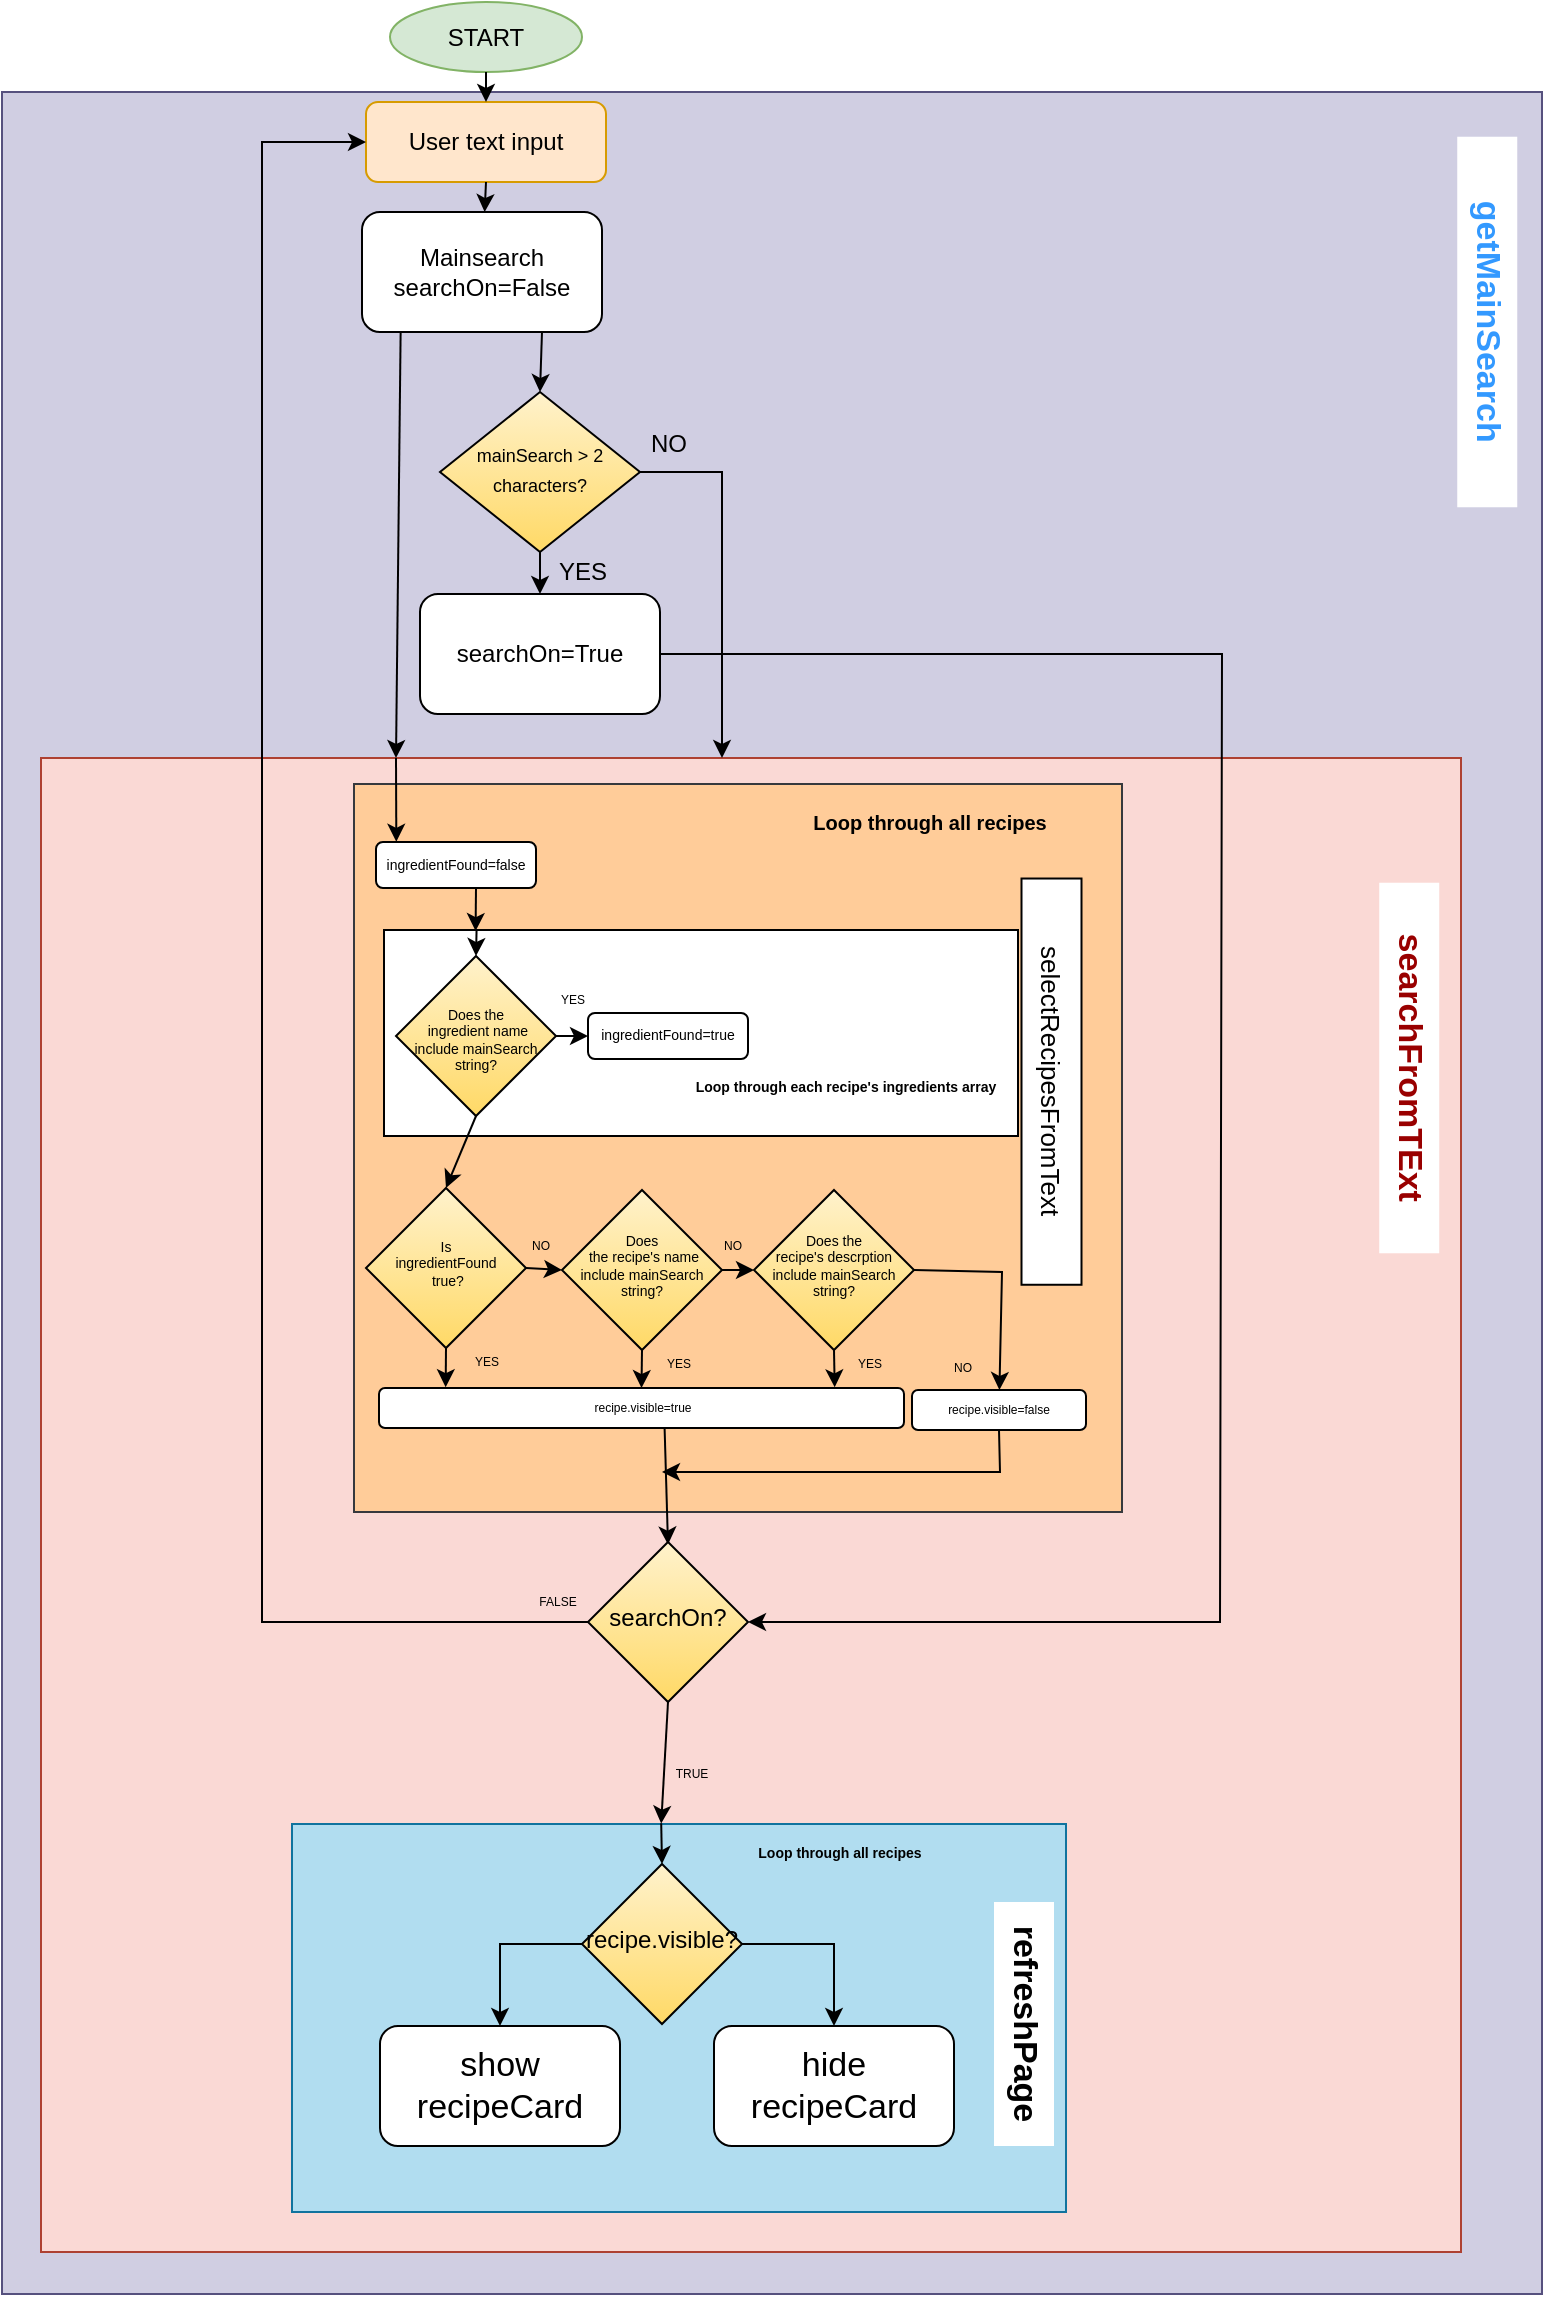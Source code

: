 <mxfile version="17.1.4" type="device"><diagram id="C5RBs43oDa-KdzZeNtuy" name="Page-1"><mxGraphModel dx="2844" dy="1448" grid="1" gridSize="10" guides="1" tooltips="1" connect="1" arrows="1" fold="1" page="1" pageScale="1" pageWidth="827" pageHeight="1169" math="0" shadow="0"><root><mxCell id="WIyWlLk6GJQsqaUBKTNV-0"/><mxCell id="WIyWlLk6GJQsqaUBKTNV-1" parent="WIyWlLk6GJQsqaUBKTNV-0"/><mxCell id="2Is5bw93-9DEajLe8vTx-72" value="" style="rounded=0;whiteSpace=wrap;html=1;fontSize=17;strokeWidth=1;fillColor=#d0cee2;strokeColor=#56517e;" vertex="1" parent="WIyWlLk6GJQsqaUBKTNV-1"><mxGeometry x="30" y="49" width="770" height="1101" as="geometry"/></mxCell><mxCell id="2Is5bw93-9DEajLe8vTx-77" value="" style="rounded=0;whiteSpace=wrap;html=1;labelBackgroundColor=none;labelBorderColor=none;fontSize=17;strokeColor=#ae4132;strokeWidth=1;fillColor=#fad9d5;" vertex="1" parent="WIyWlLk6GJQsqaUBKTNV-1"><mxGeometry x="49.5" y="382" width="710" height="747" as="geometry"/></mxCell><mxCell id="WIyWlLk6GJQsqaUBKTNV-3" value="User text input" style="rounded=1;whiteSpace=wrap;html=1;fontSize=12;glass=0;strokeWidth=1;shadow=0;fillColor=#ffe6cc;strokeColor=#d79b00;" parent="WIyWlLk6GJQsqaUBKTNV-1" vertex="1"><mxGeometry x="212" y="54" width="120" height="40" as="geometry"/></mxCell><mxCell id="WIyWlLk6GJQsqaUBKTNV-6" value="&lt;font style=&quot;font-size: 9px&quot;&gt;mainSearch &amp;gt; 2 characters?&lt;/font&gt;" style="rhombus;whiteSpace=wrap;html=1;shadow=0;fontFamily=Helvetica;fontSize=12;align=center;strokeWidth=1;spacing=6;spacingTop=-4;fillColor=#fff2cc;strokeColor=#000000;gradientColor=#ffd966;" parent="WIyWlLk6GJQsqaUBKTNV-1" vertex="1"><mxGeometry x="249" y="199" width="100" height="80" as="geometry"/></mxCell><mxCell id="df6YkYUTpLcPIa-ro-Xw-1" value="&lt;div&gt;START&lt;/div&gt;" style="ellipse;whiteSpace=wrap;html=1;fillColor=#d5e8d4;strokeColor=#82b366;" parent="WIyWlLk6GJQsqaUBKTNV-1" vertex="1"><mxGeometry x="224" y="4" width="96" height="35" as="geometry"/></mxCell><mxCell id="df6YkYUTpLcPIa-ro-Xw-10" value="" style="endArrow=classic;html=1;rounded=0;fontSize=9;endFill=1;exitX=0.161;exitY=0.993;exitDx=0;exitDy=0;exitPerimeter=0;entryX=0.25;entryY=0;entryDx=0;entryDy=0;" parent="WIyWlLk6GJQsqaUBKTNV-1" target="2Is5bw93-9DEajLe8vTx-77" edge="1" source="2Is5bw93-9DEajLe8vTx-0"><mxGeometry width="50" height="50" relative="1" as="geometry"><mxPoint x="239" y="409" as="sourcePoint"/><mxPoint x="232" y="419" as="targetPoint"/></mxGeometry></mxCell><mxCell id="2Is5bw93-9DEajLe8vTx-0" value="&lt;div&gt;Mainsearch&lt;/div&gt;&lt;div&gt;searchOn=False&lt;br&gt;&lt;/div&gt;" style="rounded=1;whiteSpace=wrap;html=1;" vertex="1" parent="WIyWlLk6GJQsqaUBKTNV-1"><mxGeometry x="210" y="109" width="120" height="60" as="geometry"/></mxCell><mxCell id="2Is5bw93-9DEajLe8vTx-1" value="" style="endArrow=classic;html=1;rounded=0;exitX=0.5;exitY=1;exitDx=0;exitDy=0;" edge="1" parent="WIyWlLk6GJQsqaUBKTNV-1" source="WIyWlLk6GJQsqaUBKTNV-3" target="2Is5bw93-9DEajLe8vTx-0"><mxGeometry width="50" height="50" relative="1" as="geometry"><mxPoint x="259" y="259" as="sourcePoint"/><mxPoint x="309" y="209" as="targetPoint"/></mxGeometry></mxCell><mxCell id="2Is5bw93-9DEajLe8vTx-2" value="" style="endArrow=classic;html=1;rounded=0;exitX=0.75;exitY=1;exitDx=0;exitDy=0;entryX=0.5;entryY=0;entryDx=0;entryDy=0;" edge="1" parent="WIyWlLk6GJQsqaUBKTNV-1" source="2Is5bw93-9DEajLe8vTx-0" target="WIyWlLk6GJQsqaUBKTNV-6"><mxGeometry width="50" height="50" relative="1" as="geometry"><mxPoint x="320.341" y="228" as="sourcePoint"/><mxPoint x="320.55" y="246.36" as="targetPoint"/></mxGeometry></mxCell><mxCell id="2Is5bw93-9DEajLe8vTx-3" value="" style="endArrow=classic;html=1;rounded=0;exitX=0.5;exitY=1;exitDx=0;exitDy=0;entryX=0.5;entryY=0;entryDx=0;entryDy=0;" edge="1" parent="WIyWlLk6GJQsqaUBKTNV-1" source="WIyWlLk6GJQsqaUBKTNV-6" target="2Is5bw93-9DEajLe8vTx-7"><mxGeometry width="50" height="50" relative="1" as="geometry"><mxPoint x="367" y="326" as="sourcePoint"/><mxPoint x="321" y="349" as="targetPoint"/></mxGeometry></mxCell><mxCell id="2Is5bw93-9DEajLe8vTx-4" value="YES" style="text;html=1;align=center;verticalAlign=middle;resizable=0;points=[];autosize=1;strokeColor=none;fillColor=none;" vertex="1" parent="WIyWlLk6GJQsqaUBKTNV-1"><mxGeometry x="300" y="279" width="40" height="20" as="geometry"/></mxCell><mxCell id="2Is5bw93-9DEajLe8vTx-7" value="&lt;div&gt;searchOn=True&lt;br&gt;&lt;/div&gt;" style="rounded=1;whiteSpace=wrap;html=1;" vertex="1" parent="WIyWlLk6GJQsqaUBKTNV-1"><mxGeometry x="239" y="300" width="120" height="60" as="geometry"/></mxCell><mxCell id="2Is5bw93-9DEajLe8vTx-10" value="NO" style="text;html=1;align=center;verticalAlign=middle;resizable=0;points=[];autosize=1;strokeColor=none;fillColor=none;" vertex="1" parent="WIyWlLk6GJQsqaUBKTNV-1"><mxGeometry x="348" y="215" width="30" height="20" as="geometry"/></mxCell><mxCell id="2Is5bw93-9DEajLe8vTx-11" value="" style="rounded=0;whiteSpace=wrap;html=1;fillColor=#ffcc99;strokeColor=#36393d;" vertex="1" parent="WIyWlLk6GJQsqaUBKTNV-1"><mxGeometry x="206" y="395" width="384" height="364" as="geometry"/></mxCell><mxCell id="2Is5bw93-9DEajLe8vTx-12" value="Loop through all recipes" style="text;html=1;strokeColor=none;fillColor=none;align=center;verticalAlign=middle;whiteSpace=wrap;rounded=0;strokeWidth=0;fontSize=10;fontStyle=1" vertex="1" parent="WIyWlLk6GJQsqaUBKTNV-1"><mxGeometry x="426" y="399" width="136" height="30" as="geometry"/></mxCell><mxCell id="2Is5bw93-9DEajLe8vTx-13" value="" style="rounded=0;whiteSpace=wrap;html=1;fontSize=7;strokeWidth=1;" vertex="1" parent="WIyWlLk6GJQsqaUBKTNV-1"><mxGeometry x="221" y="468" width="317" height="103" as="geometry"/></mxCell><mxCell id="2Is5bw93-9DEajLe8vTx-15" value="Loop through each recipe's ingredients array" style="text;html=1;strokeColor=none;fillColor=none;align=center;verticalAlign=middle;whiteSpace=wrap;rounded=0;strokeWidth=0;fontSize=7;fontStyle=1" vertex="1" parent="WIyWlLk6GJQsqaUBKTNV-1"><mxGeometry x="375" y="542" width="154" height="10" as="geometry"/></mxCell><mxCell id="2Is5bw93-9DEajLe8vTx-16" value="" style="endArrow=classic;html=1;rounded=0;fontSize=7;entryX=0.127;entryY=-0.005;entryDx=0;entryDy=0;entryPerimeter=0;exitX=0.25;exitY=0;exitDx=0;exitDy=0;" edge="1" parent="WIyWlLk6GJQsqaUBKTNV-1" source="2Is5bw93-9DEajLe8vTx-77" target="2Is5bw93-9DEajLe8vTx-17"><mxGeometry width="50" height="50" relative="1" as="geometry"><mxPoint x="232.04" y="480" as="sourcePoint"/><mxPoint x="235.2" y="499.58" as="targetPoint"/></mxGeometry></mxCell><mxCell id="2Is5bw93-9DEajLe8vTx-17" value="ingredientFound=false" style="rounded=1;whiteSpace=wrap;html=1;fontSize=7;strokeWidth=1;" vertex="1" parent="WIyWlLk6GJQsqaUBKTNV-1"><mxGeometry x="217" y="424" width="80" height="23" as="geometry"/></mxCell><mxCell id="2Is5bw93-9DEajLe8vTx-18" value="" style="endArrow=classic;html=1;rounded=0;fontSize=7;exitX=0.75;exitY=1;exitDx=0;exitDy=0;entryX=0.176;entryY=0.005;entryDx=0;entryDy=0;entryPerimeter=0;" edge="1" parent="WIyWlLk6GJQsqaUBKTNV-1"><mxGeometry width="50" height="50" relative="1" as="geometry"><mxPoint x="267" y="447.0" as="sourcePoint"/><mxPoint x="266.792" y="468.515" as="targetPoint"/></mxGeometry></mxCell><mxCell id="2Is5bw93-9DEajLe8vTx-19" value="" style="endArrow=classic;html=1;rounded=0;fontSize=7;entryX=0.5;entryY=0;entryDx=0;entryDy=0;exitX=0.146;exitY=0.001;exitDx=0;exitDy=0;exitPerimeter=0;" edge="1" parent="WIyWlLk6GJQsqaUBKTNV-1" source="2Is5bw93-9DEajLe8vTx-13" target="2Is5bw93-9DEajLe8vTx-21"><mxGeometry width="50" height="50" relative="1" as="geometry"><mxPoint x="283" y="537" as="sourcePoint"/><mxPoint x="283.12" y="553.885" as="targetPoint"/></mxGeometry></mxCell><mxCell id="2Is5bw93-9DEajLe8vTx-21" value="&lt;div style=&quot;font-size: 7px&quot;&gt;&lt;font style=&quot;font-size: 7px&quot;&gt;&lt;br&gt;&lt;/font&gt;&lt;/div&gt;&lt;div style=&quot;font-size: 7px&quot;&gt;&lt;font style=&quot;font-size: 7px&quot;&gt;Does the&lt;/font&gt;&lt;/div&gt;&lt;div style=&quot;font-size: 7px&quot;&gt;&lt;font style=&quot;font-size: 7px&quot;&gt;&amp;nbsp;ingredient name include mainSearch&lt;/font&gt;&lt;/div&gt;&lt;div style=&quot;font-size: 7px&quot;&gt;&lt;font style=&quot;font-size: 7px&quot;&gt;string?&lt;br&gt;&lt;/font&gt;&lt;/div&gt;" style="rhombus;whiteSpace=wrap;html=1;fontSize=12;strokeWidth=1;gradientColor=#ffd966;fillColor=#fff2cc;strokeColor=#000000;shadow=0;spacing=6;spacingTop=-4;" vertex="1" parent="WIyWlLk6GJQsqaUBKTNV-1"><mxGeometry x="227" y="481" width="80" height="80" as="geometry"/></mxCell><mxCell id="2Is5bw93-9DEajLe8vTx-22" value="ingredientFound=true" style="rounded=1;whiteSpace=wrap;html=1;fontSize=7;strokeWidth=1;" vertex="1" parent="WIyWlLk6GJQsqaUBKTNV-1"><mxGeometry x="323" y="509.5" width="80" height="23" as="geometry"/></mxCell><mxCell id="2Is5bw93-9DEajLe8vTx-23" value="" style="endArrow=classic;html=1;rounded=0;fontSize=6;entryX=0;entryY=0.5;entryDx=0;entryDy=0;exitX=1;exitY=0.5;exitDx=0;exitDy=0;" edge="1" parent="WIyWlLk6GJQsqaUBKTNV-1" source="2Is5bw93-9DEajLe8vTx-21" target="2Is5bw93-9DEajLe8vTx-22"><mxGeometry width="50" height="50" relative="1" as="geometry"><mxPoint x="279" y="640" as="sourcePoint"/><mxPoint x="329" y="590" as="targetPoint"/></mxGeometry></mxCell><mxCell id="2Is5bw93-9DEajLe8vTx-24" value="YES" style="text;html=1;strokeColor=none;fillColor=none;align=center;verticalAlign=middle;whiteSpace=wrap;rounded=0;fontSize=6;" vertex="1" parent="WIyWlLk6GJQsqaUBKTNV-1"><mxGeometry x="305" y="495.5" width="21" height="14" as="geometry"/></mxCell><mxCell id="2Is5bw93-9DEajLe8vTx-26" value="&lt;div style=&quot;font-size: 7px&quot;&gt;&lt;font style=&quot;font-size: 7px&quot;&gt;Is &lt;br&gt;&lt;/font&gt;&lt;/div&gt;&lt;div style=&quot;font-size: 7px&quot;&gt;&lt;font style=&quot;font-size: 7px&quot;&gt;ingredientFound&lt;/font&gt;&lt;/div&gt;&lt;div style=&quot;font-size: 7px&quot;&gt;&lt;font style=&quot;font-size: 7px&quot;&gt;&amp;nbsp;true?&lt;/font&gt;&lt;/div&gt;" style="rhombus;whiteSpace=wrap;html=1;fontSize=12;strokeWidth=1;fillColor=#fff2cc;strokeColor=#000000;shadow=0;spacing=6;spacingTop=-4;gradientColor=#ffd966;" vertex="1" parent="WIyWlLk6GJQsqaUBKTNV-1"><mxGeometry x="212" y="597" width="80" height="80" as="geometry"/></mxCell><mxCell id="2Is5bw93-9DEajLe8vTx-27" value="" style="endArrow=classic;html=1;rounded=0;fontSize=7;entryX=0.5;entryY=0;entryDx=0;entryDy=0;exitX=0.5;exitY=1;exitDx=0;exitDy=0;" edge="1" parent="WIyWlLk6GJQsqaUBKTNV-1" source="2Is5bw93-9DEajLe8vTx-21" target="2Is5bw93-9DEajLe8vTx-26"><mxGeometry width="50" height="50" relative="1" as="geometry"><mxPoint x="262.04" y="640" as="sourcePoint"/><mxPoint x="262.16" y="656.885" as="targetPoint"/></mxGeometry></mxCell><mxCell id="2Is5bw93-9DEajLe8vTx-28" value="&lt;div style=&quot;font-size: 7px&quot;&gt;&lt;font style=&quot;font-size: 7px&quot;&gt;Does&lt;/font&gt;&lt;/div&gt;&lt;div style=&quot;font-size: 7px&quot;&gt;&lt;font style=&quot;font-size: 7px&quot;&gt;&amp;nbsp;the recipe's name include mainSearch string?&lt;/font&gt;&lt;/div&gt;" style="rhombus;whiteSpace=wrap;html=1;fontSize=12;strokeWidth=1;fillColor=#fff2cc;strokeColor=#000000;shadow=0;spacing=6;spacingTop=-4;gradientColor=#ffd966;" vertex="1" parent="WIyWlLk6GJQsqaUBKTNV-1"><mxGeometry x="310" y="598" width="80" height="80" as="geometry"/></mxCell><mxCell id="2Is5bw93-9DEajLe8vTx-29" value="" style="endArrow=classic;html=1;rounded=0;fontSize=6;exitX=1;exitY=0.5;exitDx=0;exitDy=0;entryX=0;entryY=0.5;entryDx=0;entryDy=0;" edge="1" parent="WIyWlLk6GJQsqaUBKTNV-1" source="2Is5bw93-9DEajLe8vTx-26" target="2Is5bw93-9DEajLe8vTx-28"><mxGeometry width="50" height="50" relative="1" as="geometry"><mxPoint x="319" y="710" as="sourcePoint"/><mxPoint x="369" y="660" as="targetPoint"/></mxGeometry></mxCell><mxCell id="2Is5bw93-9DEajLe8vTx-30" value="YES" style="text;html=1;strokeColor=none;fillColor=none;align=center;verticalAlign=middle;whiteSpace=wrap;rounded=0;fontSize=6;" vertex="1" parent="WIyWlLk6GJQsqaUBKTNV-1"><mxGeometry x="261.5" y="677" width="21" height="14" as="geometry"/></mxCell><mxCell id="2Is5bw93-9DEajLe8vTx-31" value="NO" style="text;html=1;strokeColor=none;fillColor=none;align=center;verticalAlign=middle;whiteSpace=wrap;rounded=0;fontSize=6;" vertex="1" parent="WIyWlLk6GJQsqaUBKTNV-1"><mxGeometry x="289" y="619" width="21" height="14" as="geometry"/></mxCell><mxCell id="2Is5bw93-9DEajLe8vTx-32" value="" style="endArrow=classic;html=1;rounded=0;fontSize=7;entryX=0.127;entryY=-0.02;entryDx=0;entryDy=0;entryPerimeter=0;exitX=0.5;exitY=1;exitDx=0;exitDy=0;" edge="1" parent="WIyWlLk6GJQsqaUBKTNV-1" source="2Is5bw93-9DEajLe8vTx-26" target="2Is5bw93-9DEajLe8vTx-41"><mxGeometry width="50" height="50" relative="1" as="geometry"><mxPoint x="252" y="649" as="sourcePoint"/><mxPoint x="250.1" y="735.04" as="targetPoint"/></mxGeometry></mxCell><mxCell id="2Is5bw93-9DEajLe8vTx-33" value="" style="endArrow=classic;html=1;rounded=0;fontSize=7;entryX=0.5;entryY=0;entryDx=0;entryDy=0;exitX=0.5;exitY=1;exitDx=0;exitDy=0;" edge="1" parent="WIyWlLk6GJQsqaUBKTNV-1" source="2Is5bw93-9DEajLe8vTx-28" target="2Is5bw93-9DEajLe8vTx-41"><mxGeometry width="50" height="50" relative="1" as="geometry"><mxPoint x="357.04" y="736" as="sourcePoint"/><mxPoint x="357.16" y="752.885" as="targetPoint"/></mxGeometry></mxCell><mxCell id="2Is5bw93-9DEajLe8vTx-34" value="&lt;div style=&quot;font-size: 7px&quot;&gt;&lt;font style=&quot;font-size: 7px&quot;&gt;Does the &lt;br&gt;&lt;/font&gt;&lt;/div&gt;&lt;div style=&quot;font-size: 7px&quot;&gt;&lt;font style=&quot;font-size: 7px&quot;&gt;recipe's descrption include mainSearch string?&lt;/font&gt;&lt;/div&gt;" style="rhombus;whiteSpace=wrap;html=1;fontSize=12;strokeWidth=1;fillColor=#fff2cc;strokeColor=#000000;shadow=0;spacing=6;spacingTop=-4;gradientColor=#ffd966;" vertex="1" parent="WIyWlLk6GJQsqaUBKTNV-1"><mxGeometry x="406" y="598" width="80" height="80" as="geometry"/></mxCell><mxCell id="2Is5bw93-9DEajLe8vTx-36" value="" style="endArrow=classic;html=1;rounded=0;fontSize=6;exitX=1;exitY=0.5;exitDx=0;exitDy=0;entryX=0;entryY=0.5;entryDx=0;entryDy=0;" edge="1" parent="WIyWlLk6GJQsqaUBKTNV-1" source="2Is5bw93-9DEajLe8vTx-28" target="2Is5bw93-9DEajLe8vTx-34"><mxGeometry width="50" height="50" relative="1" as="geometry"><mxPoint x="397" y="696" as="sourcePoint"/><mxPoint x="412" y="696" as="targetPoint"/></mxGeometry></mxCell><mxCell id="2Is5bw93-9DEajLe8vTx-37" value="NO" style="text;html=1;strokeColor=none;fillColor=none;align=center;verticalAlign=middle;whiteSpace=wrap;rounded=0;fontSize=6;" vertex="1" parent="WIyWlLk6GJQsqaUBKTNV-1"><mxGeometry x="385" y="619" width="21" height="14" as="geometry"/></mxCell><mxCell id="2Is5bw93-9DEajLe8vTx-38" value="YES" style="text;html=1;strokeColor=none;fillColor=none;align=center;verticalAlign=middle;whiteSpace=wrap;rounded=0;fontSize=6;" vertex="1" parent="WIyWlLk6GJQsqaUBKTNV-1"><mxGeometry x="358" y="678" width="21" height="14" as="geometry"/></mxCell><mxCell id="2Is5bw93-9DEajLe8vTx-39" value="" style="endArrow=classic;html=1;rounded=0;fontSize=7;entryX=0.868;entryY=-0.017;entryDx=0;entryDy=0;entryPerimeter=0;exitX=0.5;exitY=1;exitDx=0;exitDy=0;" edge="1" parent="WIyWlLk6GJQsqaUBKTNV-1" source="2Is5bw93-9DEajLe8vTx-34" target="2Is5bw93-9DEajLe8vTx-41"><mxGeometry width="50" height="50" relative="1" as="geometry"><mxPoint x="452.04" y="736" as="sourcePoint"/><mxPoint x="452.16" y="752.885" as="targetPoint"/></mxGeometry></mxCell><mxCell id="2Is5bw93-9DEajLe8vTx-40" value="YES" style="text;html=1;strokeColor=none;fillColor=none;align=center;verticalAlign=middle;whiteSpace=wrap;rounded=0;fontSize=6;" vertex="1" parent="WIyWlLk6GJQsqaUBKTNV-1"><mxGeometry x="453.19" y="678" width="22" height="14" as="geometry"/></mxCell><mxCell id="2Is5bw93-9DEajLe8vTx-41" value="recipe.visible=true" style="rounded=1;whiteSpace=wrap;html=1;fontSize=6;strokeWidth=1;" vertex="1" parent="WIyWlLk6GJQsqaUBKTNV-1"><mxGeometry x="218.5" y="697" width="262.5" height="20" as="geometry"/></mxCell><mxCell id="2Is5bw93-9DEajLe8vTx-42" value="recipe.visible=false" style="rounded=1;whiteSpace=wrap;html=1;fontSize=6;strokeWidth=1;" vertex="1" parent="WIyWlLk6GJQsqaUBKTNV-1"><mxGeometry x="485" y="698" width="87" height="20" as="geometry"/></mxCell><mxCell id="2Is5bw93-9DEajLe8vTx-43" value="" style="endArrow=classic;html=1;rounded=0;fontSize=6;exitX=1;exitY=0.5;exitDx=0;exitDy=0;" edge="1" parent="WIyWlLk6GJQsqaUBKTNV-1" source="2Is5bw93-9DEajLe8vTx-34" target="2Is5bw93-9DEajLe8vTx-42"><mxGeometry width="50" height="50" relative="1" as="geometry"><mxPoint x="429" y="740" as="sourcePoint"/><mxPoint x="479" y="690" as="targetPoint"/><Array as="points"><mxPoint x="530" y="639"/></Array></mxGeometry></mxCell><mxCell id="2Is5bw93-9DEajLe8vTx-44" value="NO" style="text;html=1;strokeColor=none;fillColor=none;align=center;verticalAlign=middle;whiteSpace=wrap;rounded=0;fontSize=6;" vertex="1" parent="WIyWlLk6GJQsqaUBKTNV-1"><mxGeometry x="500" y="680" width="21" height="14" as="geometry"/></mxCell><mxCell id="2Is5bw93-9DEajLe8vTx-45" value="selectRecipesFromText" style="text;html=1;strokeColor=default;fillColor=#FFFFFF;align=center;verticalAlign=middle;whiteSpace=wrap;rounded=0;fontSize=13;fontStyle=0;rotation=90;strokeWidth=1;" vertex="1" parent="WIyWlLk6GJQsqaUBKTNV-1"><mxGeometry x="453.19" y="528.82" width="203.12" height="30" as="geometry"/></mxCell><mxCell id="2Is5bw93-9DEajLe8vTx-46" value="getMainSearch" style="text;html=1;align=center;verticalAlign=middle;whiteSpace=wrap;rounded=0;fontSize=17;fontStyle=1;rotation=90;fillColor=default;fontColor=#3399FF;labelBorderColor=none;labelBackgroundColor=none;" vertex="1" parent="WIyWlLk6GJQsqaUBKTNV-1"><mxGeometry x="680" y="149" width="185.25" height="30" as="geometry"/></mxCell><mxCell id="2Is5bw93-9DEajLe8vTx-48" value="" style="rounded=0;whiteSpace=wrap;html=1;fillColor=#b1ddf0;strokeColor=#10739e;" vertex="1" parent="WIyWlLk6GJQsqaUBKTNV-1"><mxGeometry x="175" y="915" width="387" height="194" as="geometry"/></mxCell><mxCell id="2Is5bw93-9DEajLe8vTx-49" value="Loop through all recipes" style="text;html=1;strokeColor=none;fillColor=none;align=center;verticalAlign=middle;whiteSpace=wrap;rounded=0;strokeWidth=0;fontSize=7;fontStyle=1" vertex="1" parent="WIyWlLk6GJQsqaUBKTNV-1"><mxGeometry x="381" y="915" width="136" height="30" as="geometry"/></mxCell><mxCell id="2Is5bw93-9DEajLe8vTx-50" value="" style="endArrow=classic;html=1;rounded=0;fontSize=17;exitX=0.544;exitY=1.002;exitDx=0;exitDy=0;exitPerimeter=0;entryX=0.5;entryY=0.016;entryDx=0;entryDy=0;entryPerimeter=0;" edge="1" parent="WIyWlLk6GJQsqaUBKTNV-1" source="2Is5bw93-9DEajLe8vTx-41" target="2Is5bw93-9DEajLe8vTx-53"><mxGeometry width="50" height="50" relative="1" as="geometry"><mxPoint x="357.725" y="773.4" as="sourcePoint"/><mxPoint x="359" y="809" as="targetPoint"/></mxGeometry></mxCell><mxCell id="2Is5bw93-9DEajLe8vTx-51" value="" style="endArrow=classic;html=1;rounded=0;fontSize=17;exitX=0.5;exitY=1;exitDx=0;exitDy=0;" edge="1" parent="WIyWlLk6GJQsqaUBKTNV-1" source="2Is5bw93-9DEajLe8vTx-42"><mxGeometry width="50" height="50" relative="1" as="geometry"><mxPoint x="532" y="773" as="sourcePoint"/><mxPoint x="360" y="739" as="targetPoint"/><Array as="points"><mxPoint x="529" y="739"/></Array></mxGeometry></mxCell><mxCell id="2Is5bw93-9DEajLe8vTx-52" value="refreshPage" style="text;html=1;strokeColor=none;fillColor=default;align=center;verticalAlign=middle;whiteSpace=wrap;rounded=0;fontSize=17;fontStyle=1;rotation=90;" vertex="1" parent="WIyWlLk6GJQsqaUBKTNV-1"><mxGeometry x="480" y="1000" width="122" height="30" as="geometry"/></mxCell><mxCell id="2Is5bw93-9DEajLe8vTx-53" value="searchOn?" style="rhombus;whiteSpace=wrap;html=1;fontSize=12;strokeWidth=1;fillColor=#fff2cc;strokeColor=#000000;shadow=0;spacing=6;spacingTop=-4;gradientColor=#ffd966;" vertex="1" parent="WIyWlLk6GJQsqaUBKTNV-1"><mxGeometry x="323" y="774" width="80" height="80" as="geometry"/></mxCell><mxCell id="2Is5bw93-9DEajLe8vTx-55" value="" style="endArrow=classic;html=1;rounded=0;fontSize=17;exitX=0.5;exitY=1;exitDx=0;exitDy=0;entryX=0.477;entryY=-0.001;entryDx=0;entryDy=0;entryPerimeter=0;" edge="1" parent="WIyWlLk6GJQsqaUBKTNV-1" source="2Is5bw93-9DEajLe8vTx-53" target="2Is5bw93-9DEajLe8vTx-48"><mxGeometry width="50" height="50" relative="1" as="geometry"><mxPoint x="358.725" y="882.4" as="sourcePoint"/><mxPoint x="360" y="912.28" as="targetPoint"/></mxGeometry></mxCell><mxCell id="2Is5bw93-9DEajLe8vTx-56" value="TRUE" style="text;html=1;strokeColor=none;fillColor=none;align=center;verticalAlign=middle;whiteSpace=wrap;rounded=0;fontSize=6;" vertex="1" parent="WIyWlLk6GJQsqaUBKTNV-1"><mxGeometry x="364" y="883" width="22" height="14" as="geometry"/></mxCell><mxCell id="2Is5bw93-9DEajLe8vTx-58" value="" style="endArrow=classic;html=1;rounded=0;fontSize=17;exitX=1;exitY=0.5;exitDx=0;exitDy=0;entryX=1;entryY=0.5;entryDx=0;entryDy=0;" edge="1" parent="WIyWlLk6GJQsqaUBKTNV-1" source="2Is5bw93-9DEajLe8vTx-7" target="2Is5bw93-9DEajLe8vTx-53"><mxGeometry width="50" height="50" relative="1" as="geometry"><mxPoint x="-71" y="649" as="sourcePoint"/><mxPoint x="-21" y="599" as="targetPoint"/><Array as="points"><mxPoint x="640" y="330"/><mxPoint x="639" y="814"/></Array></mxGeometry></mxCell><mxCell id="2Is5bw93-9DEajLe8vTx-60" value="" style="endArrow=classic;html=1;rounded=0;fontSize=17;exitX=0;exitY=0.5;exitDx=0;exitDy=0;entryX=0;entryY=0.5;entryDx=0;entryDy=0;" edge="1" parent="WIyWlLk6GJQsqaUBKTNV-1" source="2Is5bw93-9DEajLe8vTx-53" target="WIyWlLk6GJQsqaUBKTNV-3"><mxGeometry width="50" height="50" relative="1" as="geometry"><mxPoint x="339" y="709" as="sourcePoint"/><mxPoint x="389" y="659" as="targetPoint"/><Array as="points"><mxPoint x="160" y="814"/><mxPoint x="160" y="74"/></Array></mxGeometry></mxCell><mxCell id="2Is5bw93-9DEajLe8vTx-61" value="FALSE" style="text;html=1;strokeColor=none;fillColor=none;align=center;verticalAlign=middle;whiteSpace=wrap;rounded=0;fontSize=6;" vertex="1" parent="WIyWlLk6GJQsqaUBKTNV-1"><mxGeometry x="297" y="797" width="22" height="14" as="geometry"/></mxCell><mxCell id="2Is5bw93-9DEajLe8vTx-63" value="recipe.visible?" style="rhombus;whiteSpace=wrap;html=1;fontSize=12;strokeWidth=1;fillColor=#fff2cc;strokeColor=#000000;shadow=0;spacing=6;spacingTop=-4;gradientColor=#ffd966;" vertex="1" parent="WIyWlLk6GJQsqaUBKTNV-1"><mxGeometry x="320" y="935" width="80" height="80" as="geometry"/></mxCell><mxCell id="2Is5bw93-9DEajLe8vTx-64" value="" style="endArrow=classic;html=1;rounded=0;fontSize=17;entryX=0.5;entryY=0;entryDx=0;entryDy=0;exitX=0.477;exitY=-0.002;exitDx=0;exitDy=0;exitPerimeter=0;" edge="1" parent="WIyWlLk6GJQsqaUBKTNV-1" source="2Is5bw93-9DEajLe8vTx-48" target="2Is5bw93-9DEajLe8vTx-63"><mxGeometry width="50" height="50" relative="1" as="geometry"><mxPoint x="359" y="919" as="sourcePoint"/><mxPoint x="360" y="936" as="targetPoint"/></mxGeometry></mxCell><mxCell id="2Is5bw93-9DEajLe8vTx-65" value="show recipeCard" style="rounded=1;whiteSpace=wrap;html=1;fontSize=17;strokeWidth=1;" vertex="1" parent="WIyWlLk6GJQsqaUBKTNV-1"><mxGeometry x="219" y="1016" width="120" height="60" as="geometry"/></mxCell><mxCell id="2Is5bw93-9DEajLe8vTx-66" value="hide recipeCard" style="rounded=1;whiteSpace=wrap;html=1;fontSize=17;strokeWidth=1;" vertex="1" parent="WIyWlLk6GJQsqaUBKTNV-1"><mxGeometry x="386" y="1016" width="120" height="60" as="geometry"/></mxCell><mxCell id="2Is5bw93-9DEajLe8vTx-67" value="" style="endArrow=classic;html=1;rounded=0;fontSize=17;entryX=0.5;entryY=0;entryDx=0;entryDy=0;exitX=0;exitY=0.5;exitDx=0;exitDy=0;" edge="1" parent="WIyWlLk6GJQsqaUBKTNV-1" source="2Is5bw93-9DEajLe8vTx-63" target="2Is5bw93-9DEajLe8vTx-65"><mxGeometry width="50" height="50" relative="1" as="geometry"><mxPoint x="289" y="1069" as="sourcePoint"/><mxPoint x="339" y="1019" as="targetPoint"/><Array as="points"><mxPoint x="279" y="975"/></Array></mxGeometry></mxCell><mxCell id="2Is5bw93-9DEajLe8vTx-68" value="" style="endArrow=classic;html=1;rounded=0;fontSize=17;entryX=0.5;entryY=0;entryDx=0;entryDy=0;exitX=1;exitY=0.5;exitDx=0;exitDy=0;" edge="1" parent="WIyWlLk6GJQsqaUBKTNV-1" source="2Is5bw93-9DEajLe8vTx-63" target="2Is5bw93-9DEajLe8vTx-66"><mxGeometry width="50" height="50" relative="1" as="geometry"><mxPoint x="289" y="1069" as="sourcePoint"/><mxPoint x="339" y="1019" as="targetPoint"/><Array as="points"><mxPoint x="446" y="975"/></Array></mxGeometry></mxCell><mxCell id="2Is5bw93-9DEajLe8vTx-69" value="" style="endArrow=classic;html=1;rounded=0;fontSize=17;exitX=0.5;exitY=1;exitDx=0;exitDy=0;entryX=0.5;entryY=0;entryDx=0;entryDy=0;" edge="1" parent="WIyWlLk6GJQsqaUBKTNV-1" source="df6YkYUTpLcPIa-ro-Xw-1" target="WIyWlLk6GJQsqaUBKTNV-3"><mxGeometry width="50" height="50" relative="1" as="geometry"><mxPoint x="159" y="99" as="sourcePoint"/><mxPoint x="209" y="49" as="targetPoint"/></mxGeometry></mxCell><mxCell id="2Is5bw93-9DEajLe8vTx-78" value="searchFromTExt" style="text;html=1;align=center;verticalAlign=middle;whiteSpace=wrap;rounded=0;fontSize=17;fontStyle=1;rotation=90;fillColor=default;fontColor=#990000;labelBorderColor=none;labelBackgroundColor=none;" vertex="1" parent="WIyWlLk6GJQsqaUBKTNV-1"><mxGeometry x="641" y="522" width="185.25" height="30" as="geometry"/></mxCell><mxCell id="2Is5bw93-9DEajLe8vTx-79" value="" style="endArrow=classic;html=1;rounded=0;fontSize=13;fontColor=#990000;exitX=1;exitY=0.5;exitDx=0;exitDy=0;" edge="1" parent="WIyWlLk6GJQsqaUBKTNV-1" source="WIyWlLk6GJQsqaUBKTNV-6"><mxGeometry width="50" height="50" relative="1" as="geometry"><mxPoint x="354" y="241" as="sourcePoint"/><mxPoint x="390" y="382" as="targetPoint"/><Array as="points"><mxPoint x="390" y="239"/></Array></mxGeometry></mxCell></root></mxGraphModel></diagram></mxfile>